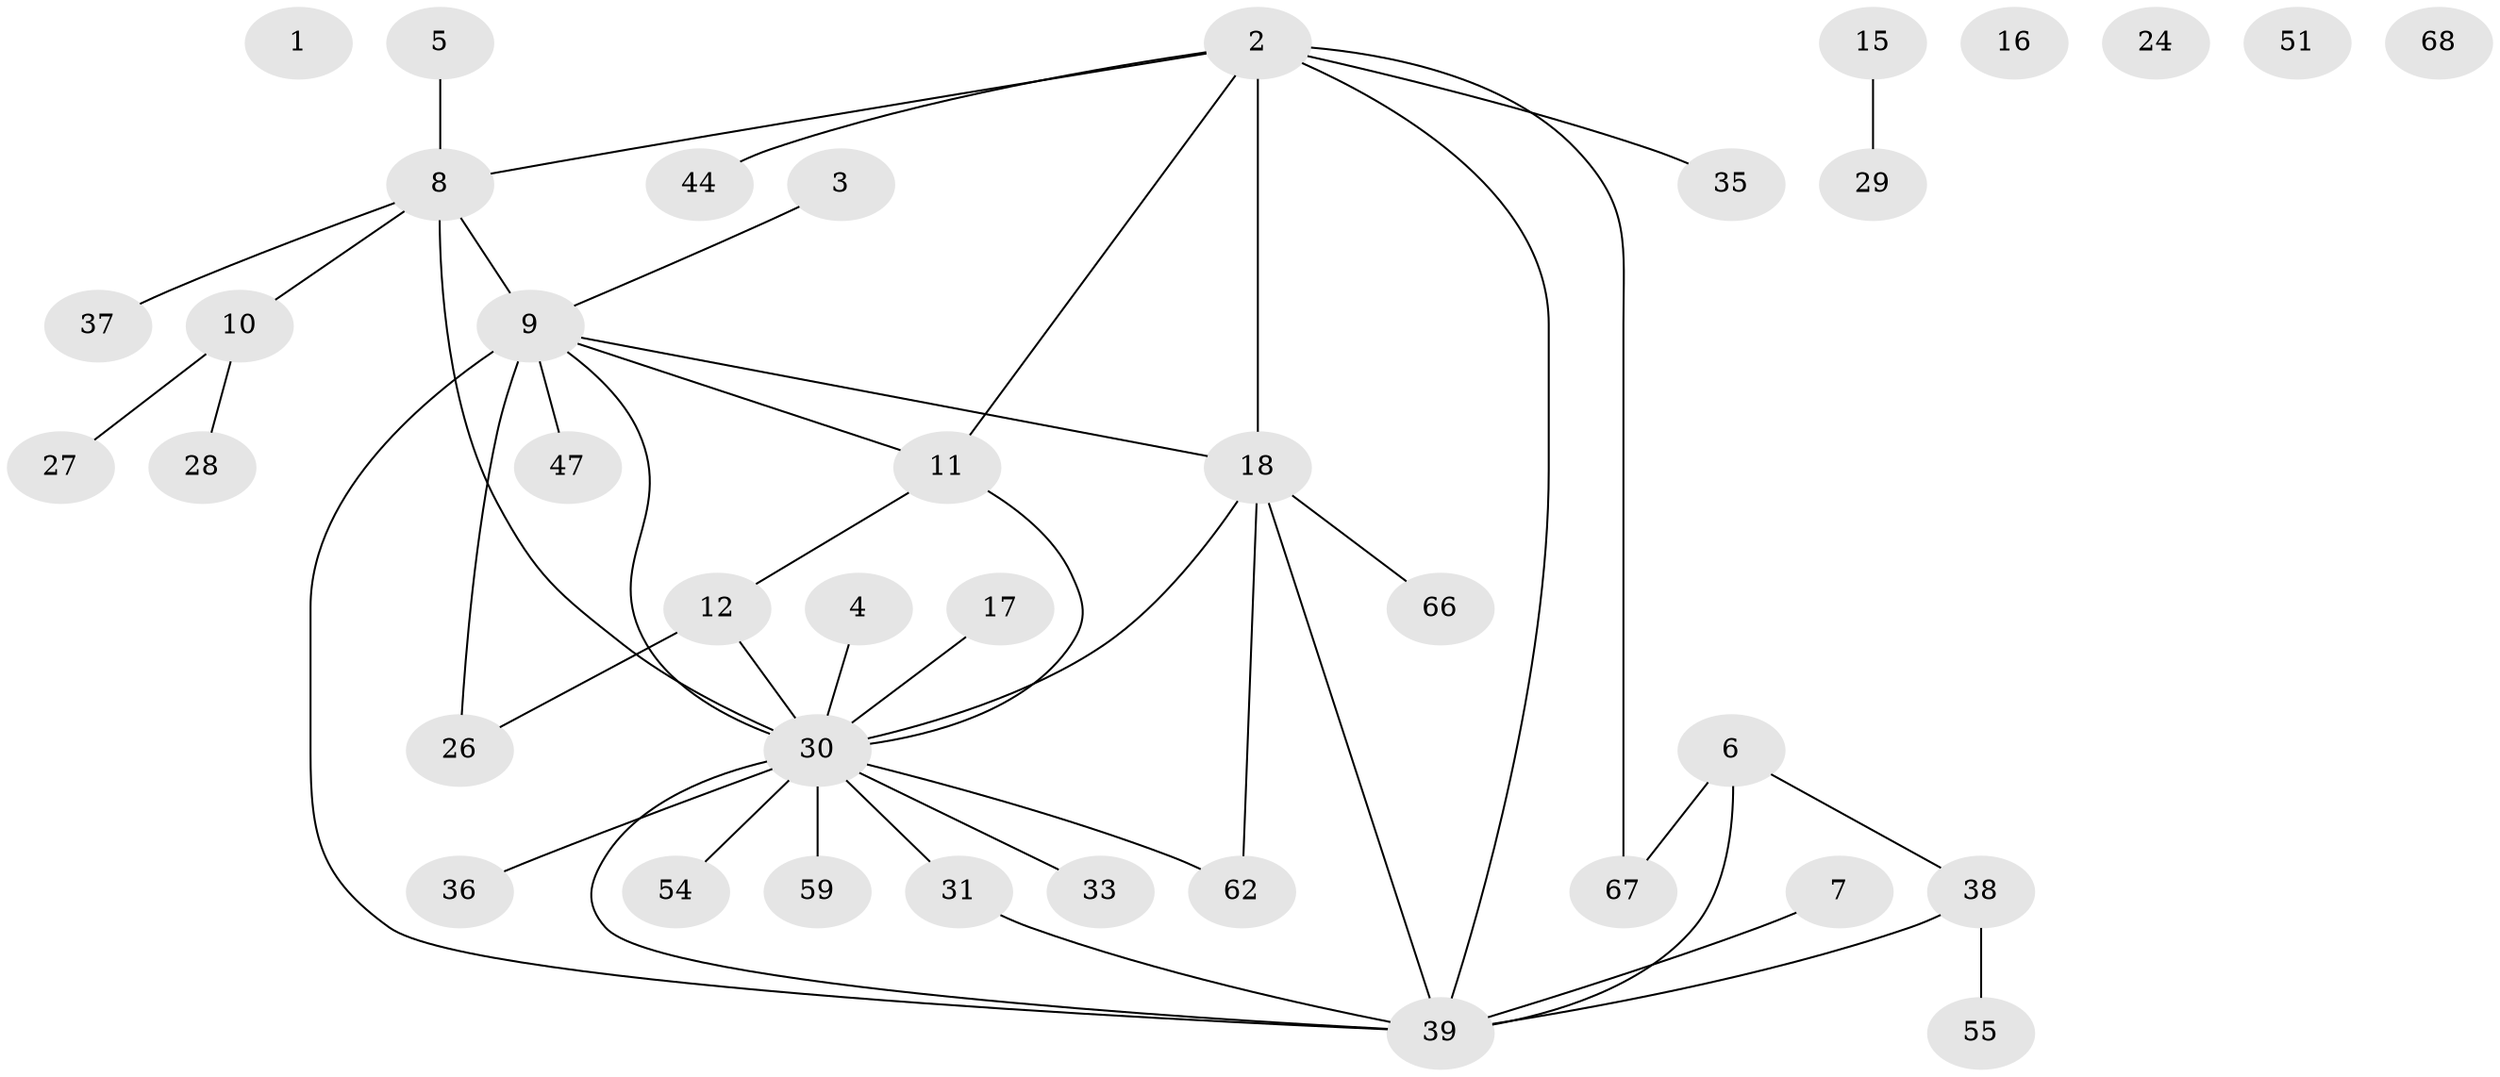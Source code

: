 // original degree distribution, {1: 0.29069767441860467, 3: 0.19767441860465115, 2: 0.29069767441860467, 5: 0.06976744186046512, 4: 0.046511627906976744, 7: 0.023255813953488372, 0: 0.046511627906976744, 6: 0.023255813953488372, 8: 0.011627906976744186}
// Generated by graph-tools (version 1.1) at 2025/16/03/04/25 18:16:44]
// undirected, 39 vertices, 46 edges
graph export_dot {
graph [start="1"]
  node [color=gray90,style=filled];
  1 [super="+21"];
  2 [super="+86+13+43"];
  3 [super="+72+50"];
  4 [super="+82+60"];
  5 [super="+20+19"];
  6 [super="+63+49+74"];
  7;
  8 [super="+58+42"];
  9 [super="+32+23+34"];
  10 [super="+78+22"];
  11 [super="+14"];
  12 [super="+48"];
  15;
  16;
  17;
  18 [super="+25"];
  24;
  26 [super="+83"];
  27;
  28;
  29 [super="+73"];
  30 [super="+61+81"];
  31;
  33;
  35;
  36;
  37;
  38 [super="+77"];
  39 [super="+84+40"];
  44 [super="+53"];
  47 [super="+57"];
  51;
  54;
  55 [super="+70"];
  59;
  62;
  66 [super="+76"];
  67 [super="+71"];
  68;
  2 -- 35;
  2 -- 8 [weight=2];
  2 -- 44;
  2 -- 18 [weight=2];
  2 -- 11;
  2 -- 67;
  2 -- 39;
  3 -- 9;
  4 -- 30;
  5 -- 8;
  6 -- 67;
  6 -- 38;
  6 -- 39 [weight=2];
  7 -- 39;
  8 -- 37;
  8 -- 9;
  8 -- 30;
  8 -- 10;
  9 -- 18;
  9 -- 30 [weight=2];
  9 -- 39 [weight=3];
  9 -- 26 [weight=2];
  9 -- 11;
  9 -- 47;
  10 -- 28;
  10 -- 27;
  11 -- 12;
  11 -- 30;
  12 -- 30;
  12 -- 26;
  15 -- 29;
  17 -- 30;
  18 -- 66 [weight=2];
  18 -- 30;
  18 -- 62;
  18 -- 39;
  30 -- 33;
  30 -- 36;
  30 -- 54;
  30 -- 62;
  30 -- 59;
  30 -- 31;
  30 -- 39;
  31 -- 39;
  38 -- 55;
  38 -- 39 [weight=2];
}
